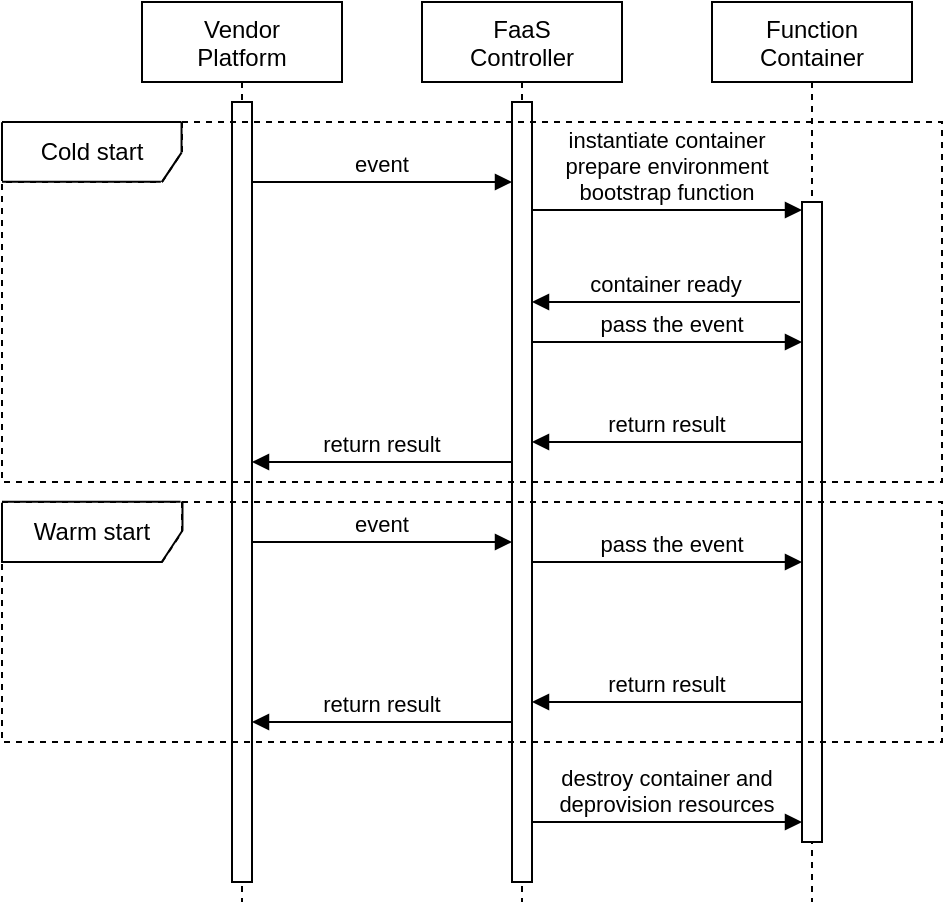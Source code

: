 <mxfile version="14.4.3" type="device"><diagram id="kgpKYQtTHZ0yAKxKKP6v" name="Page-1"><mxGraphModel dx="818" dy="473" grid="1" gridSize="10" guides="1" tooltips="1" connect="1" arrows="1" fold="1" page="1" pageScale="1" pageWidth="850" pageHeight="1100" math="0" shadow="0"><root><mxCell id="0"/><mxCell id="1" parent="0"/><mxCell id="3nuBFxr9cyL0pnOWT2aG-1" value="Vendor &#10;Platform" style="shape=umlLifeline;perimeter=lifelinePerimeter;container=1;collapsible=0;recursiveResize=0;rounded=0;shadow=0;strokeWidth=1;" parent="1" vertex="1"><mxGeometry x="140" y="80" width="100" height="450" as="geometry"/></mxCell><mxCell id="3nuBFxr9cyL0pnOWT2aG-2" value="" style="points=[];perimeter=orthogonalPerimeter;rounded=0;shadow=0;strokeWidth=1;" parent="3nuBFxr9cyL0pnOWT2aG-1" vertex="1"><mxGeometry x="45" y="50" width="10" height="390" as="geometry"/></mxCell><mxCell id="3nuBFxr9cyL0pnOWT2aG-5" value="FaaS &#10;Controller" style="shape=umlLifeline;perimeter=lifelinePerimeter;container=1;collapsible=0;recursiveResize=0;rounded=0;shadow=0;strokeWidth=1;" parent="1" vertex="1"><mxGeometry x="280" y="80" width="100" height="450" as="geometry"/></mxCell><mxCell id="3nuBFxr9cyL0pnOWT2aG-6" value="" style="points=[];perimeter=orthogonalPerimeter;rounded=0;shadow=0;strokeWidth=1;" parent="3nuBFxr9cyL0pnOWT2aG-5" vertex="1"><mxGeometry x="45" y="50" width="10" height="390" as="geometry"/></mxCell><mxCell id="3nuBFxr9cyL0pnOWT2aG-8" value="event" style="verticalAlign=bottom;endArrow=block;shadow=0;strokeWidth=1;" parent="1" edge="1"><mxGeometry relative="1" as="geometry"><mxPoint x="195" y="170" as="sourcePoint"/><mxPoint x="325" y="170" as="targetPoint"/></mxGeometry></mxCell><mxCell id="cNkh8fUTWOAThn3H1-Hc-1" value="Function &#10;Container" style="shape=umlLifeline;perimeter=lifelinePerimeter;container=1;collapsible=0;recursiveResize=0;rounded=0;shadow=0;strokeWidth=1;" parent="1" vertex="1"><mxGeometry x="425" y="80" width="100" height="450" as="geometry"/></mxCell><mxCell id="cNkh8fUTWOAThn3H1-Hc-2" value="" style="points=[];perimeter=orthogonalPerimeter;rounded=0;shadow=0;strokeWidth=1;" parent="cNkh8fUTWOAThn3H1-Hc-1" vertex="1"><mxGeometry x="45" y="100" width="10" height="320" as="geometry"/></mxCell><mxCell id="cNkh8fUTWOAThn3H1-Hc-3" value="instantiate container&#10;prepare environment&#10;bootstrap function" style="verticalAlign=bottom;endArrow=block;shadow=0;strokeWidth=1;" parent="1" edge="1"><mxGeometry relative="1" as="geometry"><mxPoint x="335" y="184" as="sourcePoint"/><mxPoint x="470" y="184" as="targetPoint"/></mxGeometry></mxCell><mxCell id="cNkh8fUTWOAThn3H1-Hc-5" value="container ready" style="verticalAlign=bottom;endArrow=block;shadow=0;strokeWidth=1;" parent="1" edge="1"><mxGeometry relative="1" as="geometry"><mxPoint x="469" y="230" as="sourcePoint"/><mxPoint x="335" y="230" as="targetPoint"/></mxGeometry></mxCell><mxCell id="cNkh8fUTWOAThn3H1-Hc-6" value="pass the event" style="verticalAlign=bottom;endArrow=block;shadow=0;strokeWidth=1;" parent="1" edge="1"><mxGeometry x="0.034" relative="1" as="geometry"><mxPoint x="335" y="250" as="sourcePoint"/><mxPoint x="470" y="250" as="targetPoint"/><mxPoint as="offset"/></mxGeometry></mxCell><mxCell id="cNkh8fUTWOAThn3H1-Hc-7" value="return result" style="verticalAlign=bottom;endArrow=block;shadow=0;strokeWidth=1;entryX=1.013;entryY=0.375;entryDx=0;entryDy=0;entryPerimeter=0;exitX=-0.019;exitY=0.32;exitDx=0;exitDy=0;exitPerimeter=0;" parent="1" edge="1"><mxGeometry relative="1" as="geometry"><mxPoint x="470" y="300" as="sourcePoint"/><mxPoint x="335" y="300" as="targetPoint"/></mxGeometry></mxCell><mxCell id="cNkh8fUTWOAThn3H1-Hc-8" value="return result" style="verticalAlign=bottom;endArrow=block;shadow=0;strokeWidth=1;entryX=1.013;entryY=0.375;entryDx=0;entryDy=0;entryPerimeter=0;exitX=-0.019;exitY=0.32;exitDx=0;exitDy=0;exitPerimeter=0;" parent="1" edge="1"><mxGeometry relative="1" as="geometry"><mxPoint x="325" y="310" as="sourcePoint"/><mxPoint x="195" y="310" as="targetPoint"/></mxGeometry></mxCell><mxCell id="cNkh8fUTWOAThn3H1-Hc-9" value="event" style="verticalAlign=bottom;endArrow=block;entryX=0;entryY=0;shadow=0;strokeWidth=1;" parent="1" edge="1"><mxGeometry relative="1" as="geometry"><mxPoint x="195" y="350.0" as="sourcePoint"/><mxPoint x="325" y="350.0" as="targetPoint"/></mxGeometry></mxCell><mxCell id="cNkh8fUTWOAThn3H1-Hc-10" value="pass the event" style="verticalAlign=bottom;endArrow=block;shadow=0;strokeWidth=1;" parent="1" edge="1"><mxGeometry x="0.034" relative="1" as="geometry"><mxPoint x="335" y="360" as="sourcePoint"/><mxPoint x="470" y="360" as="targetPoint"/><mxPoint as="offset"/></mxGeometry></mxCell><mxCell id="cNkh8fUTWOAThn3H1-Hc-11" value="return result" style="verticalAlign=bottom;endArrow=block;shadow=0;strokeWidth=1;entryX=1.013;entryY=0.375;entryDx=0;entryDy=0;entryPerimeter=0;exitX=-0.019;exitY=0.32;exitDx=0;exitDy=0;exitPerimeter=0;" parent="1" edge="1"><mxGeometry relative="1" as="geometry"><mxPoint x="470" y="430" as="sourcePoint"/><mxPoint x="335" y="430" as="targetPoint"/></mxGeometry></mxCell><mxCell id="cNkh8fUTWOAThn3H1-Hc-12" value="return result" style="verticalAlign=bottom;endArrow=block;shadow=0;strokeWidth=1;entryX=1.013;entryY=0.375;entryDx=0;entryDy=0;entryPerimeter=0;exitX=-0.019;exitY=0.32;exitDx=0;exitDy=0;exitPerimeter=0;" parent="1" edge="1"><mxGeometry relative="1" as="geometry"><mxPoint x="325" y="440" as="sourcePoint"/><mxPoint x="195" y="440" as="targetPoint"/></mxGeometry></mxCell><mxCell id="cNkh8fUTWOAThn3H1-Hc-13" value="destroy container and&#10;deprovision resources" style="verticalAlign=bottom;endArrow=block;entryX=0;entryY=0;shadow=0;strokeWidth=1;" parent="1" edge="1"><mxGeometry relative="1" as="geometry"><mxPoint x="335" y="490" as="sourcePoint"/><mxPoint x="470" y="490" as="targetPoint"/></mxGeometry></mxCell><mxCell id="cNkh8fUTWOAThn3H1-Hc-15" value="Cold start" style="shape=umlFrame;whiteSpace=wrap;html=1;width=90;height=30;dashed=1;" parent="1" vertex="1"><mxGeometry x="70" y="140" width="470" height="180" as="geometry"/></mxCell><mxCell id="cNkh8fUTWOAThn3H1-Hc-16" value="Warm start" style="shape=umlFrame;whiteSpace=wrap;html=1;width=90;height=30;dashed=1;" parent="1" vertex="1"><mxGeometry x="70" y="330" width="470" height="120" as="geometry"/></mxCell><mxCell id="cNkh8fUTWOAThn3H1-Hc-17" value="" style="endArrow=none;html=1;entryX=0.191;entryY=0;entryDx=0;entryDy=0;entryPerimeter=0;" parent="1" target="cNkh8fUTWOAThn3H1-Hc-15" edge="1"><mxGeometry width="50" height="50" relative="1" as="geometry"><mxPoint x="70" y="140" as="sourcePoint"/><mxPoint x="140" y="150" as="targetPoint"/></mxGeometry></mxCell><mxCell id="cNkh8fUTWOAThn3H1-Hc-18" value="" style="endArrow=none;html=1;exitX=0;exitY=0.164;exitDx=0;exitDy=0;exitPerimeter=0;entryX=0;entryY=0.001;entryDx=0;entryDy=0;entryPerimeter=0;" parent="1" source="cNkh8fUTWOAThn3H1-Hc-15" target="cNkh8fUTWOAThn3H1-Hc-15" edge="1"><mxGeometry width="50" height="50" relative="1" as="geometry"><mxPoint x="90" y="200" as="sourcePoint"/><mxPoint x="140" y="150" as="targetPoint"/></mxGeometry></mxCell><mxCell id="cNkh8fUTWOAThn3H1-Hc-19" value="" style="endArrow=none;html=1;exitX=0;exitY=0.166;exitDx=0;exitDy=0;exitPerimeter=0;entryX=0.169;entryY=0.166;entryDx=0;entryDy=0;entryPerimeter=0;" parent="1" source="cNkh8fUTWOAThn3H1-Hc-15" target="cNkh8fUTWOAThn3H1-Hc-15" edge="1"><mxGeometry width="50" height="50" relative="1" as="geometry"><mxPoint x="90" y="200" as="sourcePoint"/><mxPoint x="140" y="150" as="targetPoint"/></mxGeometry></mxCell><mxCell id="cNkh8fUTWOAThn3H1-Hc-20" value="" style="endArrow=none;html=1;exitX=0.17;exitY=0.167;exitDx=0;exitDy=0;exitPerimeter=0;entryX=0.191;entryY=0.085;entryDx=0;entryDy=0;entryPerimeter=0;" parent="1" source="cNkh8fUTWOAThn3H1-Hc-15" target="cNkh8fUTWOAThn3H1-Hc-15" edge="1"><mxGeometry width="50" height="50" relative="1" as="geometry"><mxPoint x="90" y="200" as="sourcePoint"/><mxPoint x="140" y="150" as="targetPoint"/></mxGeometry></mxCell><mxCell id="cNkh8fUTWOAThn3H1-Hc-21" value="" style="endArrow=none;html=1;exitX=0.191;exitY=0;exitDx=0;exitDy=0;exitPerimeter=0;entryX=0.191;entryY=0.085;entryDx=0;entryDy=0;entryPerimeter=0;" parent="1" source="cNkh8fUTWOAThn3H1-Hc-15" target="cNkh8fUTWOAThn3H1-Hc-15" edge="1"><mxGeometry width="50" height="50" relative="1" as="geometry"><mxPoint x="130" y="120" as="sourcePoint"/><mxPoint x="230" y="90" as="targetPoint"/></mxGeometry></mxCell><mxCell id="cNkh8fUTWOAThn3H1-Hc-30" value="" style="endArrow=none;html=1;exitX=0;exitY=-0.001;exitDx=0;exitDy=0;exitPerimeter=0;entryX=0.19;entryY=-0.001;entryDx=0;entryDy=0;entryPerimeter=0;" parent="1" source="cNkh8fUTWOAThn3H1-Hc-16" target="cNkh8fUTWOAThn3H1-Hc-16" edge="1"><mxGeometry width="50" height="50" relative="1" as="geometry"><mxPoint x="130" y="400" as="sourcePoint"/><mxPoint x="180" y="350" as="targetPoint"/></mxGeometry></mxCell><mxCell id="cNkh8fUTWOAThn3H1-Hc-31" value="" style="endArrow=none;html=1;exitX=0;exitY=0.25;exitDx=0;exitDy=0;exitPerimeter=0;entryX=0;entryY=0.003;entryDx=0;entryDy=0;entryPerimeter=0;" parent="1" source="cNkh8fUTWOAThn3H1-Hc-16" target="cNkh8fUTWOAThn3H1-Hc-16" edge="1"><mxGeometry width="50" height="50" relative="1" as="geometry"><mxPoint x="130" y="400" as="sourcePoint"/><mxPoint x="180" y="350" as="targetPoint"/></mxGeometry></mxCell><mxCell id="cNkh8fUTWOAThn3H1-Hc-32" value="" style="endArrow=none;html=1;exitX=-0.001;exitY=0.25;exitDx=0;exitDy=0;exitPerimeter=0;entryX=0.171;entryY=0.25;entryDx=0;entryDy=0;entryPerimeter=0;" parent="1" source="cNkh8fUTWOAThn3H1-Hc-16" target="cNkh8fUTWOAThn3H1-Hc-16" edge="1"><mxGeometry width="50" height="50" relative="1" as="geometry"><mxPoint x="130" y="400" as="sourcePoint"/><mxPoint x="180" y="350" as="targetPoint"/></mxGeometry></mxCell><mxCell id="cNkh8fUTWOAThn3H1-Hc-33" value="" style="endArrow=none;html=1;exitX=0.192;exitY=0.12;exitDx=0;exitDy=0;exitPerimeter=0;entryX=0.192;entryY=-0.004;entryDx=0;entryDy=0;entryPerimeter=0;" parent="1" source="cNkh8fUTWOAThn3H1-Hc-16" target="cNkh8fUTWOAThn3H1-Hc-16" edge="1"><mxGeometry width="50" height="50" relative="1" as="geometry"><mxPoint x="100" y="400" as="sourcePoint"/><mxPoint x="150" y="350" as="targetPoint"/></mxGeometry></mxCell><mxCell id="cNkh8fUTWOAThn3H1-Hc-34" value="" style="endArrow=none;html=1;entryX=0.192;entryY=0.119;entryDx=0;entryDy=0;entryPerimeter=0;exitX=0.17;exitY=0.25;exitDx=0;exitDy=0;exitPerimeter=0;" parent="1" source="cNkh8fUTWOAThn3H1-Hc-16" target="cNkh8fUTWOAThn3H1-Hc-16" edge="1"><mxGeometry width="50" height="50" relative="1" as="geometry"><mxPoint x="100" y="400" as="sourcePoint"/><mxPoint x="150" y="350" as="targetPoint"/></mxGeometry></mxCell></root></mxGraphModel></diagram></mxfile>